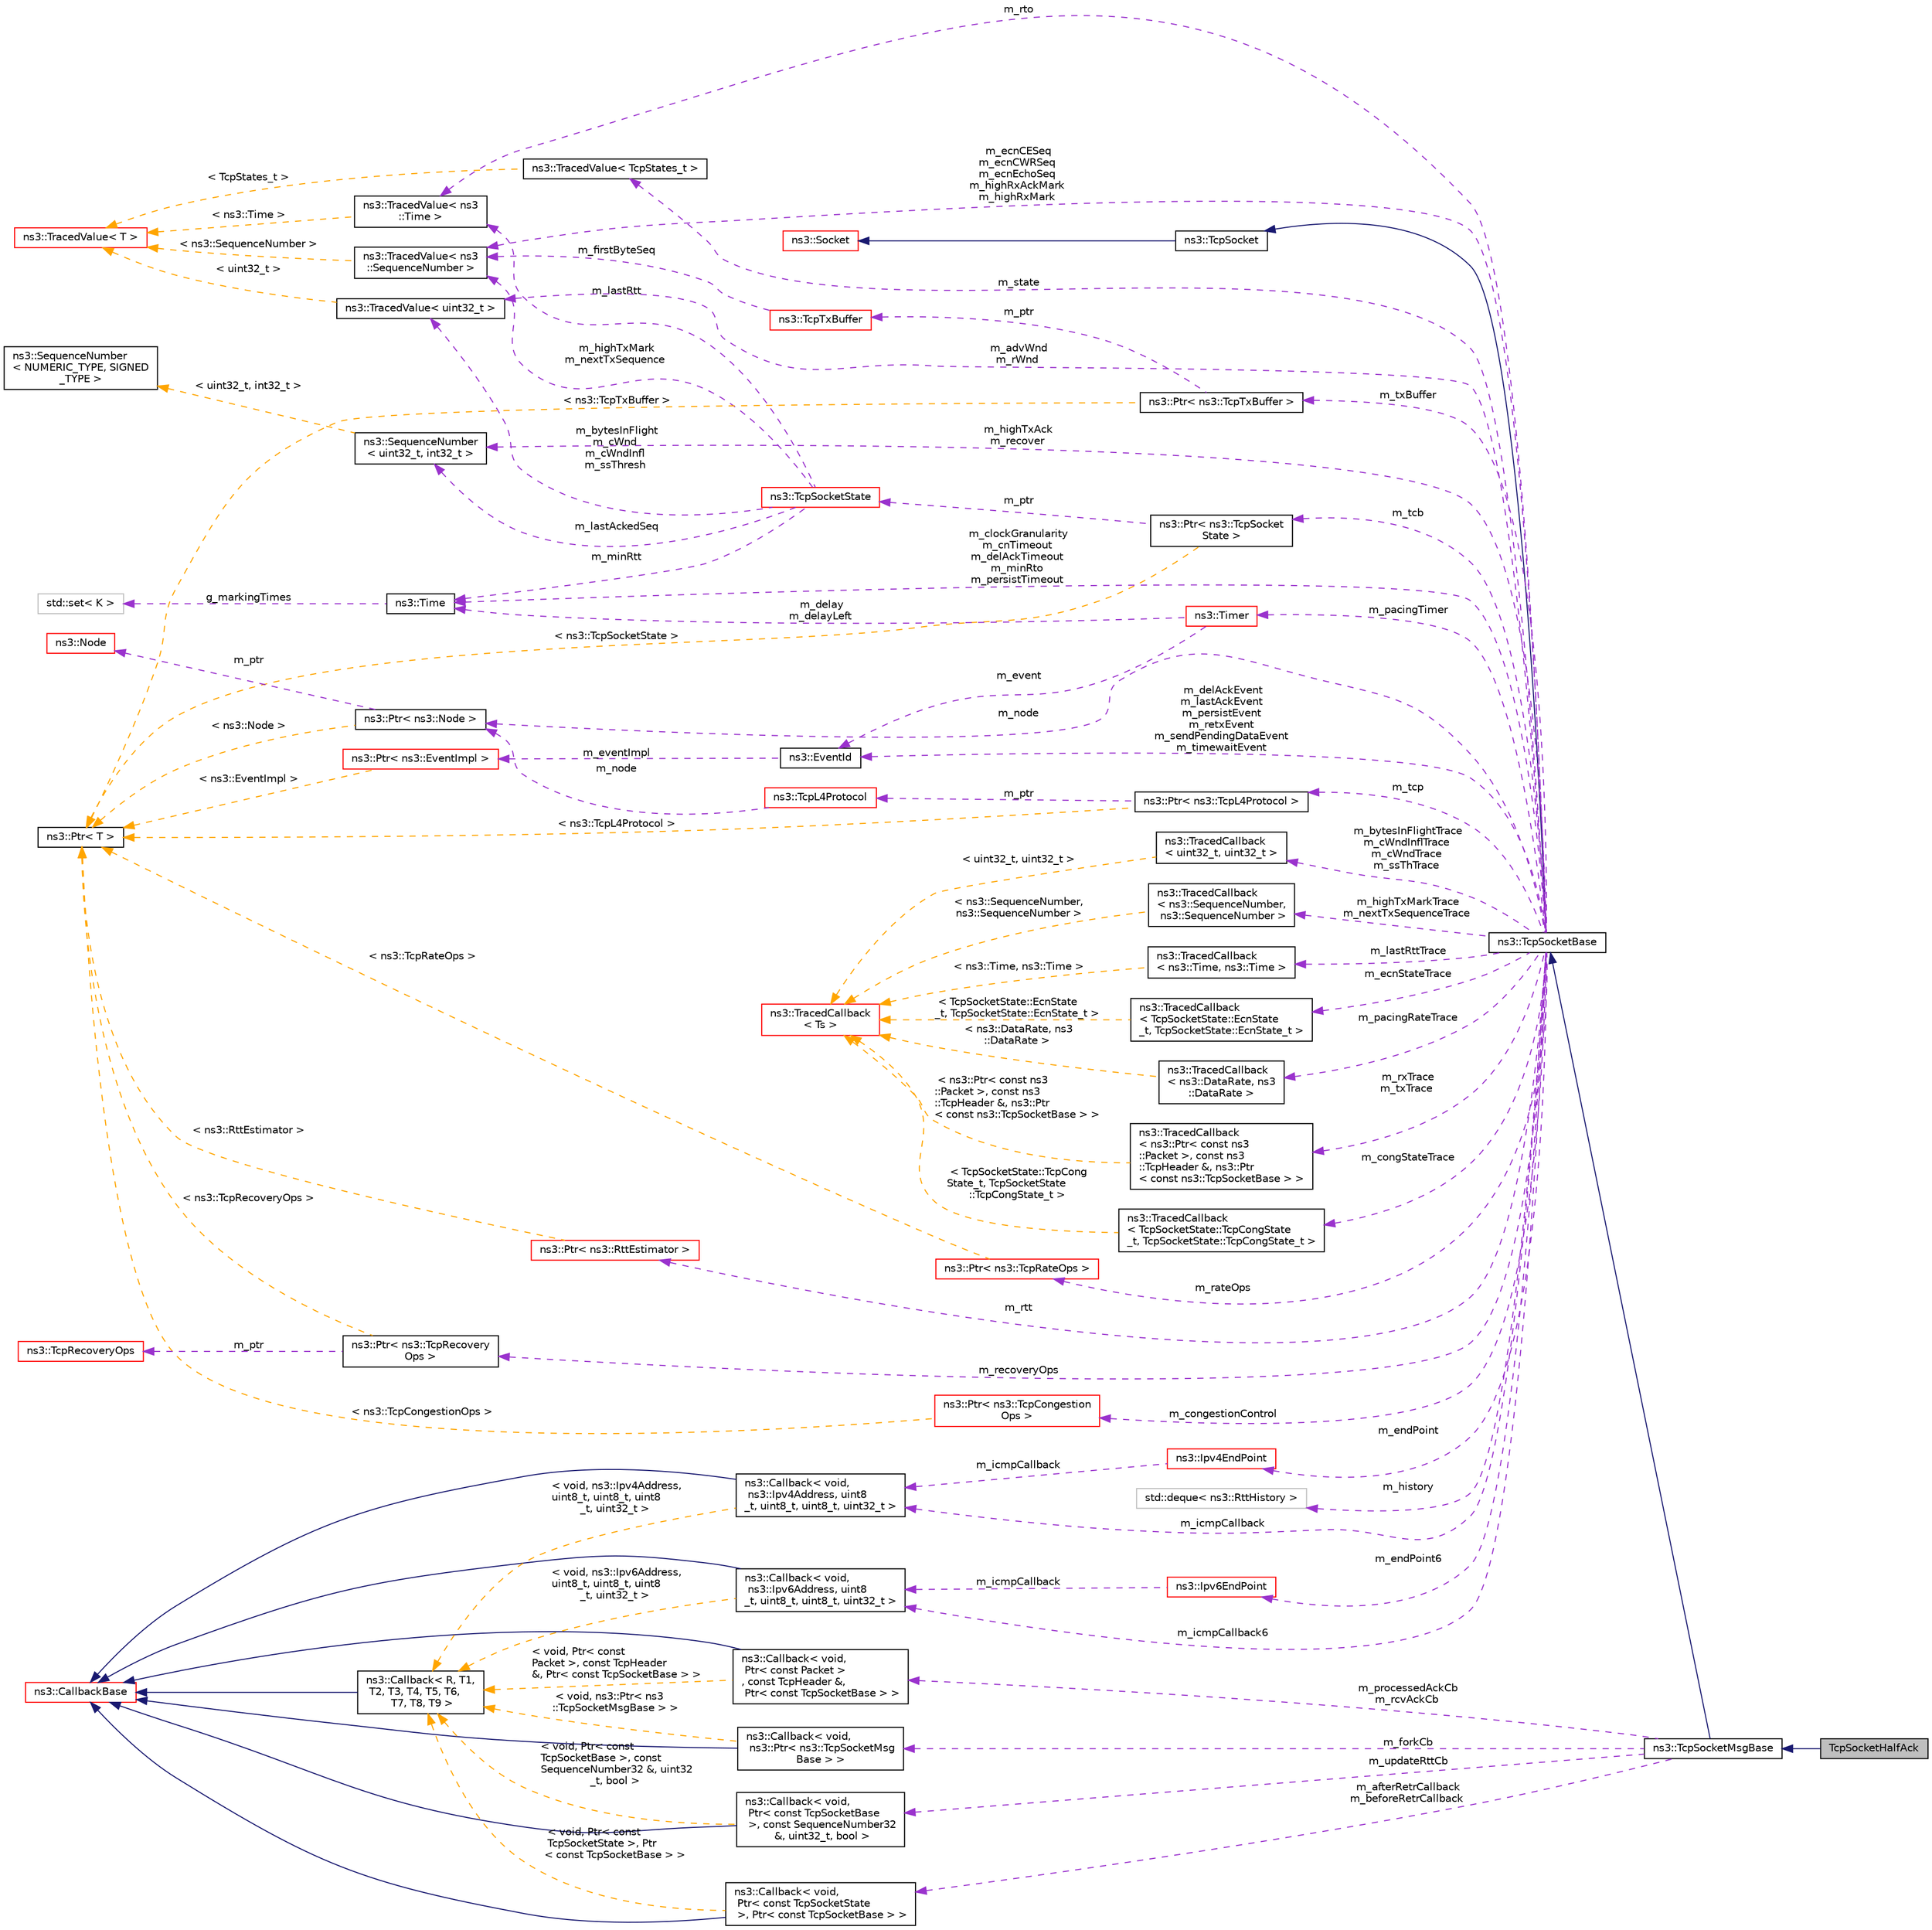 digraph "TcpSocketHalfAck"
{
 // LATEX_PDF_SIZE
  edge [fontname="Helvetica",fontsize="10",labelfontname="Helvetica",labelfontsize="10"];
  node [fontname="Helvetica",fontsize="10",shape=record];
  rankdir="LR";
  Node1 [label="TcpSocketHalfAck",height=0.2,width=0.4,color="black", fillcolor="grey75", style="filled", fontcolor="black",tooltip="Socket that the 50% of the times saves the entire packet in the buffer, while in the other 50% saves ..."];
  Node2 -> Node1 [dir="back",color="midnightblue",fontsize="10",style="solid",fontname="Helvetica"];
  Node2 [label="ns3::TcpSocketMsgBase",height=0.2,width=0.4,color="black", fillcolor="white", style="filled",URL="$classns3_1_1_tcp_socket_msg_base.html",tooltip="Class for inserting callbacks special points of the flow of TCP sockets."];
  Node3 -> Node2 [dir="back",color="midnightblue",fontsize="10",style="solid",fontname="Helvetica"];
  Node3 [label="ns3::TcpSocketBase",height=0.2,width=0.4,color="black", fillcolor="white", style="filled",URL="$classns3_1_1_tcp_socket_base.html",tooltip="A base class for implementation of a stream socket using TCP."];
  Node4 -> Node3 [dir="back",color="midnightblue",fontsize="10",style="solid",fontname="Helvetica"];
  Node4 [label="ns3::TcpSocket",height=0.2,width=0.4,color="black", fillcolor="white", style="filled",URL="$classns3_1_1_tcp_socket.html",tooltip="(abstract) base class of all TcpSockets"];
  Node5 -> Node4 [dir="back",color="midnightblue",fontsize="10",style="solid",fontname="Helvetica"];
  Node5 [label="ns3::Socket",height=0.2,width=0.4,color="red", fillcolor="white", style="filled",URL="$classns3_1_1_socket.html",tooltip="A low-level Socket API based loosely on the BSD Socket API."];
  Node26 -> Node3 [dir="back",color="darkorchid3",fontsize="10",style="dashed",label=" m_icmpCallback" ,fontname="Helvetica"];
  Node26 [label="ns3::Callback\< void,\l ns3::Ipv4Address, uint8\l_t, uint8_t, uint8_t, uint32_t \>",height=0.2,width=0.4,color="black", fillcolor="white", style="filled",URL="$classns3_1_1_callback.html",tooltip=" "];
  Node18 -> Node26 [dir="back",color="midnightblue",fontsize="10",style="solid",fontname="Helvetica"];
  Node18 [label="ns3::CallbackBase",height=0.2,width=0.4,color="red", fillcolor="white", style="filled",URL="$classns3_1_1_callback_base.html",tooltip="Base class for Callback class."];
  Node22 -> Node26 [dir="back",color="orange",fontsize="10",style="dashed",label=" \< void, ns3::Ipv4Address,\l uint8_t, uint8_t, uint8\l_t, uint32_t \>" ,fontname="Helvetica"];
  Node22 [label="ns3::Callback\< R, T1,\l T2, T3, T4, T5, T6,\l T7, T8, T9 \>",height=0.2,width=0.4,color="black", fillcolor="white", style="filled",URL="$classns3_1_1_callback.html",tooltip="Callback template class."];
  Node18 -> Node22 [dir="back",color="midnightblue",fontsize="10",style="solid",fontname="Helvetica"];
  Node27 -> Node3 [dir="back",color="darkorchid3",fontsize="10",style="dashed",label=" m_lastRttTrace" ,fontname="Helvetica"];
  Node27 [label="ns3::TracedCallback\l\< ns3::Time, ns3::Time \>",height=0.2,width=0.4,color="black", fillcolor="white", style="filled",URL="$classns3_1_1_traced_callback.html",tooltip=" "];
  Node28 -> Node27 [dir="back",color="orange",fontsize="10",style="dashed",label=" \< ns3::Time, ns3::Time \>" ,fontname="Helvetica"];
  Node28 [label="ns3::TracedCallback\l\< Ts \>",height=0.2,width=0.4,color="red", fillcolor="white", style="filled",URL="$classns3_1_1_traced_callback.html",tooltip="Forward calls to a chain of Callback."];
  Node33 -> Node3 [dir="back",color="darkorchid3",fontsize="10",style="dashed",label=" m_ecnStateTrace" ,fontname="Helvetica"];
  Node33 [label="ns3::TracedCallback\l\< TcpSocketState::EcnState\l_t, TcpSocketState::EcnState_t \>",height=0.2,width=0.4,color="black", fillcolor="white", style="filled",URL="$classns3_1_1_traced_callback.html",tooltip=" "];
  Node28 -> Node33 [dir="back",color="orange",fontsize="10",style="dashed",label=" \< TcpSocketState::EcnState\l_t, TcpSocketState::EcnState_t \>" ,fontname="Helvetica"];
  Node34 -> Node3 [dir="back",color="darkorchid3",fontsize="10",style="dashed",label=" m_pacingRateTrace" ,fontname="Helvetica"];
  Node34 [label="ns3::TracedCallback\l\< ns3::DataRate, ns3\l::DataRate \>",height=0.2,width=0.4,color="black", fillcolor="white", style="filled",URL="$classns3_1_1_traced_callback.html",tooltip=" "];
  Node28 -> Node34 [dir="back",color="orange",fontsize="10",style="dashed",label=" \< ns3::DataRate, ns3\l::DataRate \>" ,fontname="Helvetica"];
  Node35 -> Node3 [dir="back",color="darkorchid3",fontsize="10",style="dashed",label=" m_highTxAck\nm_recover" ,fontname="Helvetica"];
  Node35 [label="ns3::SequenceNumber\l\< uint32_t, int32_t \>",height=0.2,width=0.4,color="black", fillcolor="white", style="filled",URL="$classns3_1_1_sequence_number.html",tooltip=" "];
  Node36 -> Node35 [dir="back",color="orange",fontsize="10",style="dashed",label=" \< uint32_t, int32_t \>" ,fontname="Helvetica"];
  Node36 [label="ns3::SequenceNumber\l\< NUMERIC_TYPE, SIGNED\l_TYPE \>",height=0.2,width=0.4,color="black", fillcolor="white", style="filled",URL="$classns3_1_1_sequence_number.html",tooltip="Generic \"sequence number\" class."];
  Node37 -> Node3 [dir="back",color="darkorchid3",fontsize="10",style="dashed",label=" m_txBuffer" ,fontname="Helvetica"];
  Node37 [label="ns3::Ptr\< ns3::TcpTxBuffer \>",height=0.2,width=0.4,color="black", fillcolor="white", style="filled",URL="$classns3_1_1_ptr.html",tooltip=" "];
  Node38 -> Node37 [dir="back",color="darkorchid3",fontsize="10",style="dashed",label=" m_ptr" ,fontname="Helvetica"];
  Node38 [label="ns3::TcpTxBuffer",height=0.2,width=0.4,color="red", fillcolor="white", style="filled",URL="$classns3_1_1_tcp_tx_buffer.html",tooltip="Tcp sender buffer."];
  Node39 -> Node38 [dir="back",color="darkorchid3",fontsize="10",style="dashed",label=" m_firstByteSeq" ,fontname="Helvetica"];
  Node39 [label="ns3::TracedValue\< ns3\l::SequenceNumber \>",height=0.2,width=0.4,color="black", fillcolor="white", style="filled",URL="$classns3_1_1_traced_value.html",tooltip=" "];
  Node40 -> Node39 [dir="back",color="orange",fontsize="10",style="dashed",label=" \< ns3::SequenceNumber \>" ,fontname="Helvetica"];
  Node40 [label="ns3::TracedValue\< T \>",height=0.2,width=0.4,color="red", fillcolor="white", style="filled",URL="$classns3_1_1_traced_value.html",tooltip="Trace classes with value semantics."];
  Node15 -> Node37 [dir="back",color="orange",fontsize="10",style="dashed",label=" \< ns3::TcpTxBuffer \>" ,fontname="Helvetica"];
  Node15 [label="ns3::Ptr\< T \>",height=0.2,width=0.4,color="black", fillcolor="white", style="filled",URL="$classns3_1_1_ptr.html",tooltip="Smart pointer class similar to boost::intrusive_ptr."];
  Node68 -> Node3 [dir="back",color="darkorchid3",fontsize="10",style="dashed",label=" m_tcb" ,fontname="Helvetica"];
  Node68 [label="ns3::Ptr\< ns3::TcpSocket\lState \>",height=0.2,width=0.4,color="black", fillcolor="white", style="filled",URL="$classns3_1_1_ptr.html",tooltip=" "];
  Node69 -> Node68 [dir="back",color="darkorchid3",fontsize="10",style="dashed",label=" m_ptr" ,fontname="Helvetica"];
  Node69 [label="ns3::TcpSocketState",height=0.2,width=0.4,color="red", fillcolor="white", style="filled",URL="$classns3_1_1_tcp_socket_state.html",tooltip="Data structure that records the congestion state of a connection."];
  Node35 -> Node69 [dir="back",color="darkorchid3",fontsize="10",style="dashed",label=" m_lastAckedSeq" ,fontname="Helvetica"];
  Node77 -> Node69 [dir="back",color="darkorchid3",fontsize="10",style="dashed",label=" m_lastRtt" ,fontname="Helvetica"];
  Node77 [label="ns3::TracedValue\< ns3\l::Time \>",height=0.2,width=0.4,color="black", fillcolor="white", style="filled",URL="$classns3_1_1_traced_value.html",tooltip=" "];
  Node40 -> Node77 [dir="back",color="orange",fontsize="10",style="dashed",label=" \< ns3::Time \>" ,fontname="Helvetica"];
  Node39 -> Node69 [dir="back",color="darkorchid3",fontsize="10",style="dashed",label=" m_highTxMark\nm_nextTxSequence" ,fontname="Helvetica"];
  Node46 -> Node69 [dir="back",color="darkorchid3",fontsize="10",style="dashed",label=" m_minRtt" ,fontname="Helvetica"];
  Node46 [label="ns3::Time",height=0.2,width=0.4,color="black", fillcolor="white", style="filled",URL="$classns3_1_1_time.html",tooltip="Simulation virtual time values and global simulation resolution."];
  Node47 -> Node46 [dir="back",color="darkorchid3",fontsize="10",style="dashed",label=" g_markingTimes" ,fontname="Helvetica"];
  Node47 [label="std::set\< K \>",height=0.2,width=0.4,color="grey75", fillcolor="white", style="filled",tooltip=" "];
  Node81 -> Node69 [dir="back",color="darkorchid3",fontsize="10",style="dashed",label=" m_bytesInFlight\nm_cWnd\nm_cWndInfl\nm_ssThresh" ,fontname="Helvetica"];
  Node81 [label="ns3::TracedValue\< uint32_t \>",height=0.2,width=0.4,color="black", fillcolor="white", style="filled",URL="$classns3_1_1_traced_value.html",tooltip=" "];
  Node40 -> Node81 [dir="back",color="orange",fontsize="10",style="dashed",label=" \< uint32_t \>" ,fontname="Helvetica"];
  Node15 -> Node68 [dir="back",color="orange",fontsize="10",style="dashed",label=" \< ns3::TcpSocketState \>" ,fontname="Helvetica"];
  Node82 -> Node3 [dir="back",color="darkorchid3",fontsize="10",style="dashed",label=" m_state" ,fontname="Helvetica"];
  Node82 [label="ns3::TracedValue\< TcpStates_t \>",height=0.2,width=0.4,color="black", fillcolor="white", style="filled",URL="$classns3_1_1_traced_value.html",tooltip=" "];
  Node40 -> Node82 [dir="back",color="orange",fontsize="10",style="dashed",label=" \< TcpStates_t \>" ,fontname="Helvetica"];
  Node83 -> Node3 [dir="back",color="darkorchid3",fontsize="10",style="dashed",label=" m_node" ,fontname="Helvetica"];
  Node83 [label="ns3::Ptr\< ns3::Node \>",height=0.2,width=0.4,color="black", fillcolor="white", style="filled",URL="$classns3_1_1_ptr.html",tooltip=" "];
  Node84 -> Node83 [dir="back",color="darkorchid3",fontsize="10",style="dashed",label=" m_ptr" ,fontname="Helvetica"];
  Node84 [label="ns3::Node",height=0.2,width=0.4,color="red", fillcolor="white", style="filled",URL="$classns3_1_1_node.html",tooltip="A network Node."];
  Node15 -> Node83 [dir="back",color="orange",fontsize="10",style="dashed",label=" \< ns3::Node \>" ,fontname="Helvetica"];
  Node88 -> Node3 [dir="back",color="darkorchid3",fontsize="10",style="dashed",label=" m_delAckEvent\nm_lastAckEvent\nm_persistEvent\nm_retxEvent\nm_sendPendingDataEvent\nm_timewaitEvent" ,fontname="Helvetica"];
  Node88 [label="ns3::EventId",height=0.2,width=0.4,color="black", fillcolor="white", style="filled",URL="$classns3_1_1_event_id.html",tooltip="An identifier for simulation events."];
  Node89 -> Node88 [dir="back",color="darkorchid3",fontsize="10",style="dashed",label=" m_eventImpl" ,fontname="Helvetica"];
  Node89 [label="ns3::Ptr\< ns3::EventImpl \>",height=0.2,width=0.4,color="red", fillcolor="white", style="filled",URL="$classns3_1_1_ptr.html",tooltip=" "];
  Node15 -> Node89 [dir="back",color="orange",fontsize="10",style="dashed",label=" \< ns3::EventImpl \>" ,fontname="Helvetica"];
  Node39 -> Node3 [dir="back",color="darkorchid3",fontsize="10",style="dashed",label=" m_ecnCESeq\nm_ecnCWRSeq\nm_ecnEchoSeq\nm_highRxAckMark\nm_highRxMark" ,fontname="Helvetica"];
  Node77 -> Node3 [dir="back",color="darkorchid3",fontsize="10",style="dashed",label=" m_rto" ,fontname="Helvetica"];
  Node106 -> Node3 [dir="back",color="darkorchid3",fontsize="10",style="dashed",label=" m_highTxMarkTrace\nm_nextTxSequenceTrace" ,fontname="Helvetica"];
  Node106 [label="ns3::TracedCallback\l\< ns3::SequenceNumber,\l ns3::SequenceNumber \>",height=0.2,width=0.4,color="black", fillcolor="white", style="filled",URL="$classns3_1_1_traced_callback.html",tooltip=" "];
  Node28 -> Node106 [dir="back",color="orange",fontsize="10",style="dashed",label=" \< ns3::SequenceNumber,\l ns3::SequenceNumber \>" ,fontname="Helvetica"];
  Node107 -> Node3 [dir="back",color="darkorchid3",fontsize="10",style="dashed",label=" m_rxTrace\nm_txTrace" ,fontname="Helvetica"];
  Node107 [label="ns3::TracedCallback\l\< ns3::Ptr\< const ns3\l::Packet \>, const ns3\l::TcpHeader &, ns3::Ptr\l\< const ns3::TcpSocketBase \> \>",height=0.2,width=0.4,color="black", fillcolor="white", style="filled",URL="$classns3_1_1_traced_callback.html",tooltip=" "];
  Node28 -> Node107 [dir="back",color="orange",fontsize="10",style="dashed",label=" \< ns3::Ptr\< const ns3\l::Packet \>, const ns3\l::TcpHeader &, ns3::Ptr\l\< const ns3::TcpSocketBase \> \>" ,fontname="Helvetica"];
  Node108 -> Node3 [dir="back",color="darkorchid3",fontsize="10",style="dashed",label=" m_recoveryOps" ,fontname="Helvetica"];
  Node108 [label="ns3::Ptr\< ns3::TcpRecovery\lOps \>",height=0.2,width=0.4,color="black", fillcolor="white", style="filled",URL="$classns3_1_1_ptr.html",tooltip=" "];
  Node109 -> Node108 [dir="back",color="darkorchid3",fontsize="10",style="dashed",label=" m_ptr" ,fontname="Helvetica"];
  Node109 [label="ns3::TcpRecoveryOps",height=0.2,width=0.4,color="red", fillcolor="white", style="filled",URL="$classns3_1_1_tcp_recovery_ops.html",tooltip="recovery abstract class"];
  Node15 -> Node108 [dir="back",color="orange",fontsize="10",style="dashed",label=" \< ns3::TcpRecoveryOps \>" ,fontname="Helvetica"];
  Node46 -> Node3 [dir="back",color="darkorchid3",fontsize="10",style="dashed",label=" m_clockGranularity\nm_cnTimeout\nm_delAckTimeout\nm_minRto\nm_persistTimeout" ,fontname="Helvetica"];
  Node110 -> Node3 [dir="back",color="darkorchid3",fontsize="10",style="dashed",label=" m_tcp" ,fontname="Helvetica"];
  Node110 [label="ns3::Ptr\< ns3::TcpL4Protocol \>",height=0.2,width=0.4,color="black", fillcolor="white", style="filled",URL="$classns3_1_1_ptr.html",tooltip=" "];
  Node111 -> Node110 [dir="back",color="darkorchid3",fontsize="10",style="dashed",label=" m_ptr" ,fontname="Helvetica"];
  Node111 [label="ns3::TcpL4Protocol",height=0.2,width=0.4,color="red", fillcolor="white", style="filled",URL="$classns3_1_1_tcp_l4_protocol.html",tooltip="TCP socket creation and multiplexing/demultiplexing."];
  Node83 -> Node111 [dir="back",color="darkorchid3",fontsize="10",style="dashed",label=" m_node" ,fontname="Helvetica"];
  Node15 -> Node110 [dir="back",color="orange",fontsize="10",style="dashed",label=" \< ns3::TcpL4Protocol \>" ,fontname="Helvetica"];
  Node128 -> Node3 [dir="back",color="darkorchid3",fontsize="10",style="dashed",label=" m_rateOps" ,fontname="Helvetica"];
  Node128 [label="ns3::Ptr\< ns3::TcpRateOps \>",height=0.2,width=0.4,color="red", fillcolor="white", style="filled",URL="$classns3_1_1_ptr.html",tooltip=" "];
  Node15 -> Node128 [dir="back",color="orange",fontsize="10",style="dashed",label=" \< ns3::TcpRateOps \>" ,fontname="Helvetica"];
  Node130 -> Node3 [dir="back",color="darkorchid3",fontsize="10",style="dashed",label=" m_rtt" ,fontname="Helvetica"];
  Node130 [label="ns3::Ptr\< ns3::RttEstimator \>",height=0.2,width=0.4,color="red", fillcolor="white", style="filled",URL="$classns3_1_1_ptr.html",tooltip=" "];
  Node15 -> Node130 [dir="back",color="orange",fontsize="10",style="dashed",label=" \< ns3::RttEstimator \>" ,fontname="Helvetica"];
  Node132 -> Node3 [dir="back",color="darkorchid3",fontsize="10",style="dashed",label=" m_history" ,fontname="Helvetica"];
  Node132 [label="std::deque\< ns3::RttHistory \>",height=0.2,width=0.4,color="grey75", fillcolor="white", style="filled",tooltip=" "];
  Node135 -> Node3 [dir="back",color="darkorchid3",fontsize="10",style="dashed",label=" m_congStateTrace" ,fontname="Helvetica"];
  Node135 [label="ns3::TracedCallback\l\< TcpSocketState::TcpCongState\l_t, TcpSocketState::TcpCongState_t \>",height=0.2,width=0.4,color="black", fillcolor="white", style="filled",URL="$classns3_1_1_traced_callback.html",tooltip=" "];
  Node28 -> Node135 [dir="back",color="orange",fontsize="10",style="dashed",label=" \< TcpSocketState::TcpCong\lState_t, TcpSocketState\l::TcpCongState_t \>" ,fontname="Helvetica"];
  Node136 -> Node3 [dir="back",color="darkorchid3",fontsize="10",style="dashed",label=" m_congestionControl" ,fontname="Helvetica"];
  Node136 [label="ns3::Ptr\< ns3::TcpCongestion\lOps \>",height=0.2,width=0.4,color="red", fillcolor="white", style="filled",URL="$classns3_1_1_ptr.html",tooltip=" "];
  Node15 -> Node136 [dir="back",color="orange",fontsize="10",style="dashed",label=" \< ns3::TcpCongestionOps \>" ,fontname="Helvetica"];
  Node125 -> Node3 [dir="back",color="darkorchid3",fontsize="10",style="dashed",label=" m_endPoint" ,fontname="Helvetica"];
  Node125 [label="ns3::Ipv4EndPoint",height=0.2,width=0.4,color="red", fillcolor="white", style="filled",URL="$classns3_1_1_ipv4_end_point.html",tooltip="A representation of an internet endpoint/connection."];
  Node26 -> Node125 [dir="back",color="darkorchid3",fontsize="10",style="dashed",label=" m_icmpCallback" ,fontname="Helvetica"];
  Node138 -> Node3 [dir="back",color="darkorchid3",fontsize="10",style="dashed",label=" m_pacingTimer" ,fontname="Helvetica"];
  Node138 [label="ns3::Timer",height=0.2,width=0.4,color="red", fillcolor="white", style="filled",URL="$classns3_1_1_timer.html",tooltip="A simple virtual Timer class."];
  Node88 -> Node138 [dir="back",color="darkorchid3",fontsize="10",style="dashed",label=" m_event" ,fontname="Helvetica"];
  Node46 -> Node138 [dir="back",color="darkorchid3",fontsize="10",style="dashed",label=" m_delay\nm_delayLeft" ,fontname="Helvetica"];
  Node118 -> Node3 [dir="back",color="darkorchid3",fontsize="10",style="dashed",label=" m_icmpCallback6" ,fontname="Helvetica"];
  Node118 [label="ns3::Callback\< void,\l ns3::Ipv6Address, uint8\l_t, uint8_t, uint8_t, uint32_t \>",height=0.2,width=0.4,color="black", fillcolor="white", style="filled",URL="$classns3_1_1_callback.html",tooltip=" "];
  Node18 -> Node118 [dir="back",color="midnightblue",fontsize="10",style="solid",fontname="Helvetica"];
  Node22 -> Node118 [dir="back",color="orange",fontsize="10",style="dashed",label=" \< void, ns3::Ipv6Address,\l uint8_t, uint8_t, uint8\l_t, uint32_t \>" ,fontname="Helvetica"];
  Node115 -> Node3 [dir="back",color="darkorchid3",fontsize="10",style="dashed",label=" m_endPoint6" ,fontname="Helvetica"];
  Node115 [label="ns3::Ipv6EndPoint",height=0.2,width=0.4,color="red", fillcolor="white", style="filled",URL="$classns3_1_1_ipv6_end_point.html",tooltip="A representation of an IPv6 endpoint/connection."];
  Node118 -> Node115 [dir="back",color="darkorchid3",fontsize="10",style="dashed",label=" m_icmpCallback" ,fontname="Helvetica"];
  Node140 -> Node3 [dir="back",color="darkorchid3",fontsize="10",style="dashed",label=" m_bytesInFlightTrace\nm_cWndInflTrace\nm_cWndTrace\nm_ssThTrace" ,fontname="Helvetica"];
  Node140 [label="ns3::TracedCallback\l\< uint32_t, uint32_t \>",height=0.2,width=0.4,color="black", fillcolor="white", style="filled",URL="$classns3_1_1_traced_callback.html",tooltip=" "];
  Node28 -> Node140 [dir="back",color="orange",fontsize="10",style="dashed",label=" \< uint32_t, uint32_t \>" ,fontname="Helvetica"];
  Node81 -> Node3 [dir="back",color="darkorchid3",fontsize="10",style="dashed",label=" m_advWnd\nm_rWnd" ,fontname="Helvetica"];
  Node141 -> Node2 [dir="back",color="darkorchid3",fontsize="10",style="dashed",label=" m_updateRttCb" ,fontname="Helvetica"];
  Node141 [label="ns3::Callback\< void,\l Ptr\< const TcpSocketBase\l \>, const SequenceNumber32\l &, uint32_t, bool \>",height=0.2,width=0.4,color="black", fillcolor="white", style="filled",URL="$classns3_1_1_callback.html",tooltip=" "];
  Node18 -> Node141 [dir="back",color="midnightblue",fontsize="10",style="solid",fontname="Helvetica"];
  Node22 -> Node141 [dir="back",color="orange",fontsize="10",style="dashed",label=" \< void, Ptr\< const\l TcpSocketBase \>, const\l SequenceNumber32 &, uint32\l_t, bool \>" ,fontname="Helvetica"];
  Node142 -> Node2 [dir="back",color="darkorchid3",fontsize="10",style="dashed",label=" m_processedAckCb\nm_rcvAckCb" ,fontname="Helvetica"];
  Node142 [label="ns3::Callback\< void,\l Ptr\< const Packet \>\l, const TcpHeader &,\l Ptr\< const TcpSocketBase \> \>",height=0.2,width=0.4,color="black", fillcolor="white", style="filled",URL="$classns3_1_1_callback.html",tooltip=" "];
  Node18 -> Node142 [dir="back",color="midnightblue",fontsize="10",style="solid",fontname="Helvetica"];
  Node22 -> Node142 [dir="back",color="orange",fontsize="10",style="dashed",label=" \< void, Ptr\< const\l Packet \>, const TcpHeader\l &, Ptr\< const TcpSocketBase \> \>" ,fontname="Helvetica"];
  Node143 -> Node2 [dir="back",color="darkorchid3",fontsize="10",style="dashed",label=" m_forkCb" ,fontname="Helvetica"];
  Node143 [label="ns3::Callback\< void,\l ns3::Ptr\< ns3::TcpSocketMsg\lBase \> \>",height=0.2,width=0.4,color="black", fillcolor="white", style="filled",URL="$classns3_1_1_callback.html",tooltip=" "];
  Node18 -> Node143 [dir="back",color="midnightblue",fontsize="10",style="solid",fontname="Helvetica"];
  Node22 -> Node143 [dir="back",color="orange",fontsize="10",style="dashed",label=" \< void, ns3::Ptr\< ns3\l::TcpSocketMsgBase \> \>" ,fontname="Helvetica"];
  Node144 -> Node2 [dir="back",color="darkorchid3",fontsize="10",style="dashed",label=" m_afterRetrCallback\nm_beforeRetrCallback" ,fontname="Helvetica"];
  Node144 [label="ns3::Callback\< void,\l Ptr\< const TcpSocketState\l \>, Ptr\< const TcpSocketBase \> \>",height=0.2,width=0.4,color="black", fillcolor="white", style="filled",URL="$classns3_1_1_callback.html",tooltip=" "];
  Node18 -> Node144 [dir="back",color="midnightblue",fontsize="10",style="solid",fontname="Helvetica"];
  Node22 -> Node144 [dir="back",color="orange",fontsize="10",style="dashed",label=" \< void, Ptr\< const\l TcpSocketState \>, Ptr\l\< const TcpSocketBase \> \>" ,fontname="Helvetica"];
}
